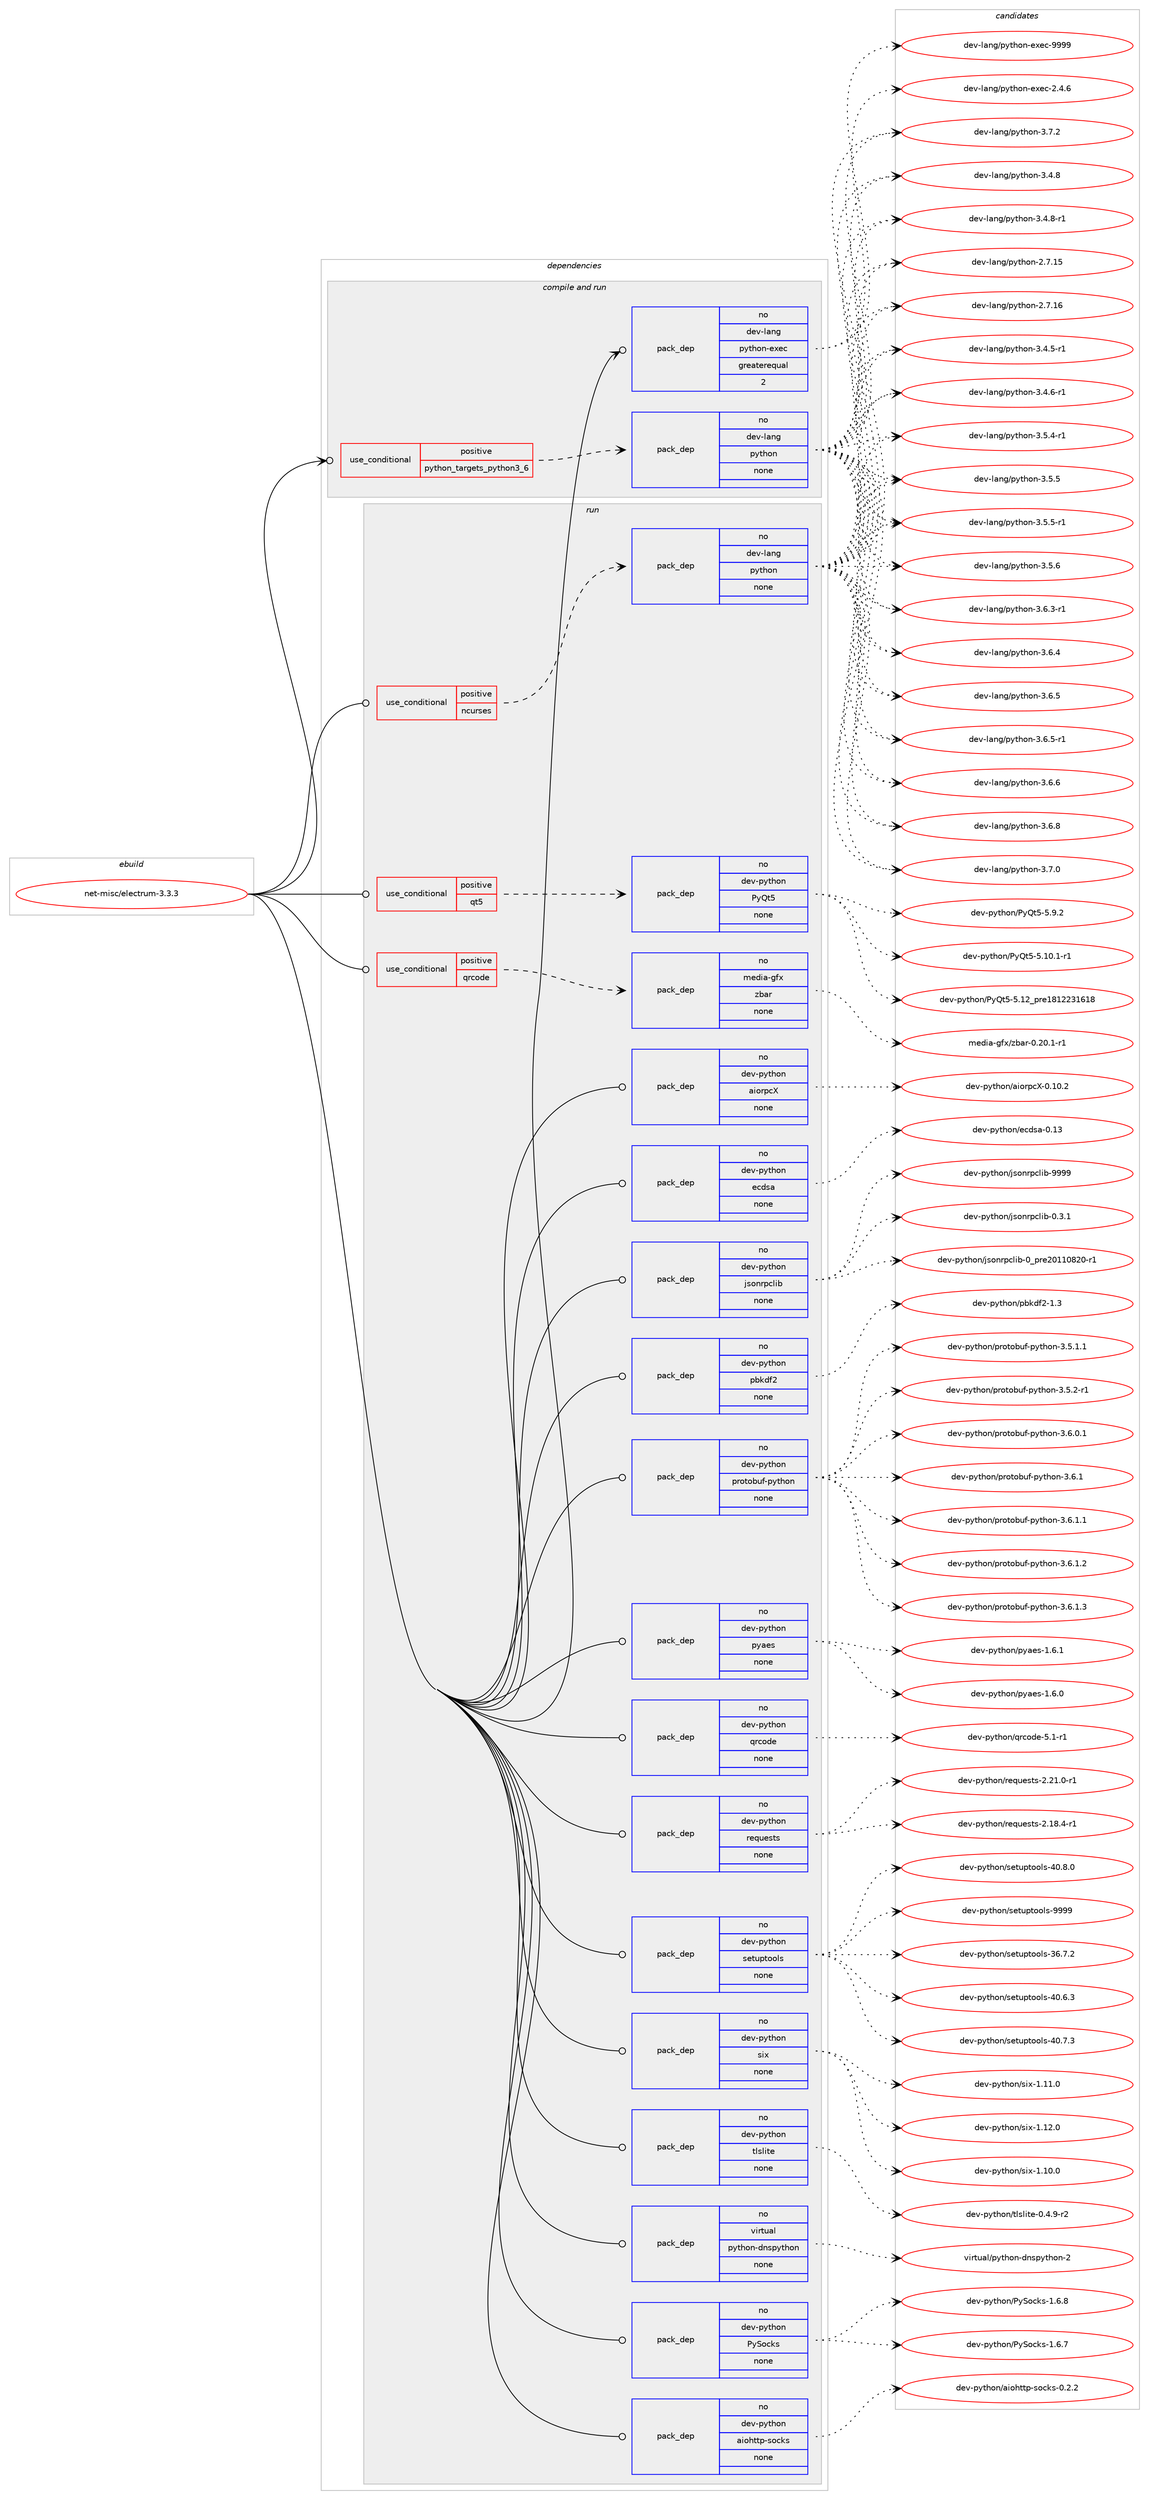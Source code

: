 digraph prolog {

# *************
# Graph options
# *************

newrank=true;
concentrate=true;
compound=true;
graph [rankdir=LR,fontname=Helvetica,fontsize=10,ranksep=1.5];#, ranksep=2.5, nodesep=0.2];
edge  [arrowhead=vee];
node  [fontname=Helvetica,fontsize=10];

# **********
# The ebuild
# **********

subgraph cluster_leftcol {
color=gray;
rank=same;
label=<<i>ebuild</i>>;
id [label="net-misc/electrum-3.3.3", color=red, width=4, href="../net-misc/electrum-3.3.3.svg"];
}

# ****************
# The dependencies
# ****************

subgraph cluster_midcol {
color=gray;
label=<<i>dependencies</i>>;
subgraph cluster_compile {
fillcolor="#eeeeee";
style=filled;
label=<<i>compile</i>>;
}
subgraph cluster_compileandrun {
fillcolor="#eeeeee";
style=filled;
label=<<i>compile and run</i>>;
subgraph cond448182 {
dependency1667341 [label=<<TABLE BORDER="0" CELLBORDER="1" CELLSPACING="0" CELLPADDING="4"><TR><TD ROWSPAN="3" CELLPADDING="10">use_conditional</TD></TR><TR><TD>positive</TD></TR><TR><TD>python_targets_python3_6</TD></TR></TABLE>>, shape=none, color=red];
subgraph pack1192044 {
dependency1667342 [label=<<TABLE BORDER="0" CELLBORDER="1" CELLSPACING="0" CELLPADDING="4" WIDTH="220"><TR><TD ROWSPAN="6" CELLPADDING="30">pack_dep</TD></TR><TR><TD WIDTH="110">no</TD></TR><TR><TD>dev-lang</TD></TR><TR><TD>python</TD></TR><TR><TD>none</TD></TR><TR><TD></TD></TR></TABLE>>, shape=none, color=blue];
}
dependency1667341:e -> dependency1667342:w [weight=20,style="dashed",arrowhead="vee"];
}
id:e -> dependency1667341:w [weight=20,style="solid",arrowhead="odotvee"];
subgraph pack1192045 {
dependency1667343 [label=<<TABLE BORDER="0" CELLBORDER="1" CELLSPACING="0" CELLPADDING="4" WIDTH="220"><TR><TD ROWSPAN="6" CELLPADDING="30">pack_dep</TD></TR><TR><TD WIDTH="110">no</TD></TR><TR><TD>dev-lang</TD></TR><TR><TD>python-exec</TD></TR><TR><TD>greaterequal</TD></TR><TR><TD>2</TD></TR></TABLE>>, shape=none, color=blue];
}
id:e -> dependency1667343:w [weight=20,style="solid",arrowhead="odotvee"];
}
subgraph cluster_run {
fillcolor="#eeeeee";
style=filled;
label=<<i>run</i>>;
subgraph cond448183 {
dependency1667344 [label=<<TABLE BORDER="0" CELLBORDER="1" CELLSPACING="0" CELLPADDING="4"><TR><TD ROWSPAN="3" CELLPADDING="10">use_conditional</TD></TR><TR><TD>positive</TD></TR><TR><TD>ncurses</TD></TR></TABLE>>, shape=none, color=red];
subgraph pack1192046 {
dependency1667345 [label=<<TABLE BORDER="0" CELLBORDER="1" CELLSPACING="0" CELLPADDING="4" WIDTH="220"><TR><TD ROWSPAN="6" CELLPADDING="30">pack_dep</TD></TR><TR><TD WIDTH="110">no</TD></TR><TR><TD>dev-lang</TD></TR><TR><TD>python</TD></TR><TR><TD>none</TD></TR><TR><TD></TD></TR></TABLE>>, shape=none, color=blue];
}
dependency1667344:e -> dependency1667345:w [weight=20,style="dashed",arrowhead="vee"];
}
id:e -> dependency1667344:w [weight=20,style="solid",arrowhead="odot"];
subgraph cond448184 {
dependency1667346 [label=<<TABLE BORDER="0" CELLBORDER="1" CELLSPACING="0" CELLPADDING="4"><TR><TD ROWSPAN="3" CELLPADDING="10">use_conditional</TD></TR><TR><TD>positive</TD></TR><TR><TD>qrcode</TD></TR></TABLE>>, shape=none, color=red];
subgraph pack1192047 {
dependency1667347 [label=<<TABLE BORDER="0" CELLBORDER="1" CELLSPACING="0" CELLPADDING="4" WIDTH="220"><TR><TD ROWSPAN="6" CELLPADDING="30">pack_dep</TD></TR><TR><TD WIDTH="110">no</TD></TR><TR><TD>media-gfx</TD></TR><TR><TD>zbar</TD></TR><TR><TD>none</TD></TR><TR><TD></TD></TR></TABLE>>, shape=none, color=blue];
}
dependency1667346:e -> dependency1667347:w [weight=20,style="dashed",arrowhead="vee"];
}
id:e -> dependency1667346:w [weight=20,style="solid",arrowhead="odot"];
subgraph cond448185 {
dependency1667348 [label=<<TABLE BORDER="0" CELLBORDER="1" CELLSPACING="0" CELLPADDING="4"><TR><TD ROWSPAN="3" CELLPADDING="10">use_conditional</TD></TR><TR><TD>positive</TD></TR><TR><TD>qt5</TD></TR></TABLE>>, shape=none, color=red];
subgraph pack1192048 {
dependency1667349 [label=<<TABLE BORDER="0" CELLBORDER="1" CELLSPACING="0" CELLPADDING="4" WIDTH="220"><TR><TD ROWSPAN="6" CELLPADDING="30">pack_dep</TD></TR><TR><TD WIDTH="110">no</TD></TR><TR><TD>dev-python</TD></TR><TR><TD>PyQt5</TD></TR><TR><TD>none</TD></TR><TR><TD></TD></TR></TABLE>>, shape=none, color=blue];
}
dependency1667348:e -> dependency1667349:w [weight=20,style="dashed",arrowhead="vee"];
}
id:e -> dependency1667348:w [weight=20,style="solid",arrowhead="odot"];
subgraph pack1192049 {
dependency1667350 [label=<<TABLE BORDER="0" CELLBORDER="1" CELLSPACING="0" CELLPADDING="4" WIDTH="220"><TR><TD ROWSPAN="6" CELLPADDING="30">pack_dep</TD></TR><TR><TD WIDTH="110">no</TD></TR><TR><TD>dev-python</TD></TR><TR><TD>PySocks</TD></TR><TR><TD>none</TD></TR><TR><TD></TD></TR></TABLE>>, shape=none, color=blue];
}
id:e -> dependency1667350:w [weight=20,style="solid",arrowhead="odot"];
subgraph pack1192050 {
dependency1667351 [label=<<TABLE BORDER="0" CELLBORDER="1" CELLSPACING="0" CELLPADDING="4" WIDTH="220"><TR><TD ROWSPAN="6" CELLPADDING="30">pack_dep</TD></TR><TR><TD WIDTH="110">no</TD></TR><TR><TD>dev-python</TD></TR><TR><TD>aiohttp-socks</TD></TR><TR><TD>none</TD></TR><TR><TD></TD></TR></TABLE>>, shape=none, color=blue];
}
id:e -> dependency1667351:w [weight=20,style="solid",arrowhead="odot"];
subgraph pack1192051 {
dependency1667352 [label=<<TABLE BORDER="0" CELLBORDER="1" CELLSPACING="0" CELLPADDING="4" WIDTH="220"><TR><TD ROWSPAN="6" CELLPADDING="30">pack_dep</TD></TR><TR><TD WIDTH="110">no</TD></TR><TR><TD>dev-python</TD></TR><TR><TD>aiorpcX</TD></TR><TR><TD>none</TD></TR><TR><TD></TD></TR></TABLE>>, shape=none, color=blue];
}
id:e -> dependency1667352:w [weight=20,style="solid",arrowhead="odot"];
subgraph pack1192052 {
dependency1667353 [label=<<TABLE BORDER="0" CELLBORDER="1" CELLSPACING="0" CELLPADDING="4" WIDTH="220"><TR><TD ROWSPAN="6" CELLPADDING="30">pack_dep</TD></TR><TR><TD WIDTH="110">no</TD></TR><TR><TD>dev-python</TD></TR><TR><TD>ecdsa</TD></TR><TR><TD>none</TD></TR><TR><TD></TD></TR></TABLE>>, shape=none, color=blue];
}
id:e -> dependency1667353:w [weight=20,style="solid",arrowhead="odot"];
subgraph pack1192053 {
dependency1667354 [label=<<TABLE BORDER="0" CELLBORDER="1" CELLSPACING="0" CELLPADDING="4" WIDTH="220"><TR><TD ROWSPAN="6" CELLPADDING="30">pack_dep</TD></TR><TR><TD WIDTH="110">no</TD></TR><TR><TD>dev-python</TD></TR><TR><TD>jsonrpclib</TD></TR><TR><TD>none</TD></TR><TR><TD></TD></TR></TABLE>>, shape=none, color=blue];
}
id:e -> dependency1667354:w [weight=20,style="solid",arrowhead="odot"];
subgraph pack1192054 {
dependency1667355 [label=<<TABLE BORDER="0" CELLBORDER="1" CELLSPACING="0" CELLPADDING="4" WIDTH="220"><TR><TD ROWSPAN="6" CELLPADDING="30">pack_dep</TD></TR><TR><TD WIDTH="110">no</TD></TR><TR><TD>dev-python</TD></TR><TR><TD>pbkdf2</TD></TR><TR><TD>none</TD></TR><TR><TD></TD></TR></TABLE>>, shape=none, color=blue];
}
id:e -> dependency1667355:w [weight=20,style="solid",arrowhead="odot"];
subgraph pack1192055 {
dependency1667356 [label=<<TABLE BORDER="0" CELLBORDER="1" CELLSPACING="0" CELLPADDING="4" WIDTH="220"><TR><TD ROWSPAN="6" CELLPADDING="30">pack_dep</TD></TR><TR><TD WIDTH="110">no</TD></TR><TR><TD>dev-python</TD></TR><TR><TD>protobuf-python</TD></TR><TR><TD>none</TD></TR><TR><TD></TD></TR></TABLE>>, shape=none, color=blue];
}
id:e -> dependency1667356:w [weight=20,style="solid",arrowhead="odot"];
subgraph pack1192056 {
dependency1667357 [label=<<TABLE BORDER="0" CELLBORDER="1" CELLSPACING="0" CELLPADDING="4" WIDTH="220"><TR><TD ROWSPAN="6" CELLPADDING="30">pack_dep</TD></TR><TR><TD WIDTH="110">no</TD></TR><TR><TD>dev-python</TD></TR><TR><TD>pyaes</TD></TR><TR><TD>none</TD></TR><TR><TD></TD></TR></TABLE>>, shape=none, color=blue];
}
id:e -> dependency1667357:w [weight=20,style="solid",arrowhead="odot"];
subgraph pack1192057 {
dependency1667358 [label=<<TABLE BORDER="0" CELLBORDER="1" CELLSPACING="0" CELLPADDING="4" WIDTH="220"><TR><TD ROWSPAN="6" CELLPADDING="30">pack_dep</TD></TR><TR><TD WIDTH="110">no</TD></TR><TR><TD>dev-python</TD></TR><TR><TD>qrcode</TD></TR><TR><TD>none</TD></TR><TR><TD></TD></TR></TABLE>>, shape=none, color=blue];
}
id:e -> dependency1667358:w [weight=20,style="solid",arrowhead="odot"];
subgraph pack1192058 {
dependency1667359 [label=<<TABLE BORDER="0" CELLBORDER="1" CELLSPACING="0" CELLPADDING="4" WIDTH="220"><TR><TD ROWSPAN="6" CELLPADDING="30">pack_dep</TD></TR><TR><TD WIDTH="110">no</TD></TR><TR><TD>dev-python</TD></TR><TR><TD>requests</TD></TR><TR><TD>none</TD></TR><TR><TD></TD></TR></TABLE>>, shape=none, color=blue];
}
id:e -> dependency1667359:w [weight=20,style="solid",arrowhead="odot"];
subgraph pack1192059 {
dependency1667360 [label=<<TABLE BORDER="0" CELLBORDER="1" CELLSPACING="0" CELLPADDING="4" WIDTH="220"><TR><TD ROWSPAN="6" CELLPADDING="30">pack_dep</TD></TR><TR><TD WIDTH="110">no</TD></TR><TR><TD>dev-python</TD></TR><TR><TD>setuptools</TD></TR><TR><TD>none</TD></TR><TR><TD></TD></TR></TABLE>>, shape=none, color=blue];
}
id:e -> dependency1667360:w [weight=20,style="solid",arrowhead="odot"];
subgraph pack1192060 {
dependency1667361 [label=<<TABLE BORDER="0" CELLBORDER="1" CELLSPACING="0" CELLPADDING="4" WIDTH="220"><TR><TD ROWSPAN="6" CELLPADDING="30">pack_dep</TD></TR><TR><TD WIDTH="110">no</TD></TR><TR><TD>dev-python</TD></TR><TR><TD>six</TD></TR><TR><TD>none</TD></TR><TR><TD></TD></TR></TABLE>>, shape=none, color=blue];
}
id:e -> dependency1667361:w [weight=20,style="solid",arrowhead="odot"];
subgraph pack1192061 {
dependency1667362 [label=<<TABLE BORDER="0" CELLBORDER="1" CELLSPACING="0" CELLPADDING="4" WIDTH="220"><TR><TD ROWSPAN="6" CELLPADDING="30">pack_dep</TD></TR><TR><TD WIDTH="110">no</TD></TR><TR><TD>dev-python</TD></TR><TR><TD>tlslite</TD></TR><TR><TD>none</TD></TR><TR><TD></TD></TR></TABLE>>, shape=none, color=blue];
}
id:e -> dependency1667362:w [weight=20,style="solid",arrowhead="odot"];
subgraph pack1192062 {
dependency1667363 [label=<<TABLE BORDER="0" CELLBORDER="1" CELLSPACING="0" CELLPADDING="4" WIDTH="220"><TR><TD ROWSPAN="6" CELLPADDING="30">pack_dep</TD></TR><TR><TD WIDTH="110">no</TD></TR><TR><TD>virtual</TD></TR><TR><TD>python-dnspython</TD></TR><TR><TD>none</TD></TR><TR><TD></TD></TR></TABLE>>, shape=none, color=blue];
}
id:e -> dependency1667363:w [weight=20,style="solid",arrowhead="odot"];
}
}

# **************
# The candidates
# **************

subgraph cluster_choices {
rank=same;
color=gray;
label=<<i>candidates</i>>;

subgraph choice1192044 {
color=black;
nodesep=1;
choice10010111845108971101034711212111610411111045504655464953 [label="dev-lang/python-2.7.15", color=red, width=4,href="../dev-lang/python-2.7.15.svg"];
choice10010111845108971101034711212111610411111045504655464954 [label="dev-lang/python-2.7.16", color=red, width=4,href="../dev-lang/python-2.7.16.svg"];
choice1001011184510897110103471121211161041111104551465246534511449 [label="dev-lang/python-3.4.5-r1", color=red, width=4,href="../dev-lang/python-3.4.5-r1.svg"];
choice1001011184510897110103471121211161041111104551465246544511449 [label="dev-lang/python-3.4.6-r1", color=red, width=4,href="../dev-lang/python-3.4.6-r1.svg"];
choice100101118451089711010347112121116104111110455146524656 [label="dev-lang/python-3.4.8", color=red, width=4,href="../dev-lang/python-3.4.8.svg"];
choice1001011184510897110103471121211161041111104551465246564511449 [label="dev-lang/python-3.4.8-r1", color=red, width=4,href="../dev-lang/python-3.4.8-r1.svg"];
choice1001011184510897110103471121211161041111104551465346524511449 [label="dev-lang/python-3.5.4-r1", color=red, width=4,href="../dev-lang/python-3.5.4-r1.svg"];
choice100101118451089711010347112121116104111110455146534653 [label="dev-lang/python-3.5.5", color=red, width=4,href="../dev-lang/python-3.5.5.svg"];
choice1001011184510897110103471121211161041111104551465346534511449 [label="dev-lang/python-3.5.5-r1", color=red, width=4,href="../dev-lang/python-3.5.5-r1.svg"];
choice100101118451089711010347112121116104111110455146534654 [label="dev-lang/python-3.5.6", color=red, width=4,href="../dev-lang/python-3.5.6.svg"];
choice1001011184510897110103471121211161041111104551465446514511449 [label="dev-lang/python-3.6.3-r1", color=red, width=4,href="../dev-lang/python-3.6.3-r1.svg"];
choice100101118451089711010347112121116104111110455146544652 [label="dev-lang/python-3.6.4", color=red, width=4,href="../dev-lang/python-3.6.4.svg"];
choice100101118451089711010347112121116104111110455146544653 [label="dev-lang/python-3.6.5", color=red, width=4,href="../dev-lang/python-3.6.5.svg"];
choice1001011184510897110103471121211161041111104551465446534511449 [label="dev-lang/python-3.6.5-r1", color=red, width=4,href="../dev-lang/python-3.6.5-r1.svg"];
choice100101118451089711010347112121116104111110455146544654 [label="dev-lang/python-3.6.6", color=red, width=4,href="../dev-lang/python-3.6.6.svg"];
choice100101118451089711010347112121116104111110455146544656 [label="dev-lang/python-3.6.8", color=red, width=4,href="../dev-lang/python-3.6.8.svg"];
choice100101118451089711010347112121116104111110455146554648 [label="dev-lang/python-3.7.0", color=red, width=4,href="../dev-lang/python-3.7.0.svg"];
choice100101118451089711010347112121116104111110455146554650 [label="dev-lang/python-3.7.2", color=red, width=4,href="../dev-lang/python-3.7.2.svg"];
dependency1667342:e -> choice10010111845108971101034711212111610411111045504655464953:w [style=dotted,weight="100"];
dependency1667342:e -> choice10010111845108971101034711212111610411111045504655464954:w [style=dotted,weight="100"];
dependency1667342:e -> choice1001011184510897110103471121211161041111104551465246534511449:w [style=dotted,weight="100"];
dependency1667342:e -> choice1001011184510897110103471121211161041111104551465246544511449:w [style=dotted,weight="100"];
dependency1667342:e -> choice100101118451089711010347112121116104111110455146524656:w [style=dotted,weight="100"];
dependency1667342:e -> choice1001011184510897110103471121211161041111104551465246564511449:w [style=dotted,weight="100"];
dependency1667342:e -> choice1001011184510897110103471121211161041111104551465346524511449:w [style=dotted,weight="100"];
dependency1667342:e -> choice100101118451089711010347112121116104111110455146534653:w [style=dotted,weight="100"];
dependency1667342:e -> choice1001011184510897110103471121211161041111104551465346534511449:w [style=dotted,weight="100"];
dependency1667342:e -> choice100101118451089711010347112121116104111110455146534654:w [style=dotted,weight="100"];
dependency1667342:e -> choice1001011184510897110103471121211161041111104551465446514511449:w [style=dotted,weight="100"];
dependency1667342:e -> choice100101118451089711010347112121116104111110455146544652:w [style=dotted,weight="100"];
dependency1667342:e -> choice100101118451089711010347112121116104111110455146544653:w [style=dotted,weight="100"];
dependency1667342:e -> choice1001011184510897110103471121211161041111104551465446534511449:w [style=dotted,weight="100"];
dependency1667342:e -> choice100101118451089711010347112121116104111110455146544654:w [style=dotted,weight="100"];
dependency1667342:e -> choice100101118451089711010347112121116104111110455146544656:w [style=dotted,weight="100"];
dependency1667342:e -> choice100101118451089711010347112121116104111110455146554648:w [style=dotted,weight="100"];
dependency1667342:e -> choice100101118451089711010347112121116104111110455146554650:w [style=dotted,weight="100"];
}
subgraph choice1192045 {
color=black;
nodesep=1;
choice1001011184510897110103471121211161041111104510112010199455046524654 [label="dev-lang/python-exec-2.4.6", color=red, width=4,href="../dev-lang/python-exec-2.4.6.svg"];
choice10010111845108971101034711212111610411111045101120101994557575757 [label="dev-lang/python-exec-9999", color=red, width=4,href="../dev-lang/python-exec-9999.svg"];
dependency1667343:e -> choice1001011184510897110103471121211161041111104510112010199455046524654:w [style=dotted,weight="100"];
dependency1667343:e -> choice10010111845108971101034711212111610411111045101120101994557575757:w [style=dotted,weight="100"];
}
subgraph choice1192046 {
color=black;
nodesep=1;
choice10010111845108971101034711212111610411111045504655464953 [label="dev-lang/python-2.7.15", color=red, width=4,href="../dev-lang/python-2.7.15.svg"];
choice10010111845108971101034711212111610411111045504655464954 [label="dev-lang/python-2.7.16", color=red, width=4,href="../dev-lang/python-2.7.16.svg"];
choice1001011184510897110103471121211161041111104551465246534511449 [label="dev-lang/python-3.4.5-r1", color=red, width=4,href="../dev-lang/python-3.4.5-r1.svg"];
choice1001011184510897110103471121211161041111104551465246544511449 [label="dev-lang/python-3.4.6-r1", color=red, width=4,href="../dev-lang/python-3.4.6-r1.svg"];
choice100101118451089711010347112121116104111110455146524656 [label="dev-lang/python-3.4.8", color=red, width=4,href="../dev-lang/python-3.4.8.svg"];
choice1001011184510897110103471121211161041111104551465246564511449 [label="dev-lang/python-3.4.8-r1", color=red, width=4,href="../dev-lang/python-3.4.8-r1.svg"];
choice1001011184510897110103471121211161041111104551465346524511449 [label="dev-lang/python-3.5.4-r1", color=red, width=4,href="../dev-lang/python-3.5.4-r1.svg"];
choice100101118451089711010347112121116104111110455146534653 [label="dev-lang/python-3.5.5", color=red, width=4,href="../dev-lang/python-3.5.5.svg"];
choice1001011184510897110103471121211161041111104551465346534511449 [label="dev-lang/python-3.5.5-r1", color=red, width=4,href="../dev-lang/python-3.5.5-r1.svg"];
choice100101118451089711010347112121116104111110455146534654 [label="dev-lang/python-3.5.6", color=red, width=4,href="../dev-lang/python-3.5.6.svg"];
choice1001011184510897110103471121211161041111104551465446514511449 [label="dev-lang/python-3.6.3-r1", color=red, width=4,href="../dev-lang/python-3.6.3-r1.svg"];
choice100101118451089711010347112121116104111110455146544652 [label="dev-lang/python-3.6.4", color=red, width=4,href="../dev-lang/python-3.6.4.svg"];
choice100101118451089711010347112121116104111110455146544653 [label="dev-lang/python-3.6.5", color=red, width=4,href="../dev-lang/python-3.6.5.svg"];
choice1001011184510897110103471121211161041111104551465446534511449 [label="dev-lang/python-3.6.5-r1", color=red, width=4,href="../dev-lang/python-3.6.5-r1.svg"];
choice100101118451089711010347112121116104111110455146544654 [label="dev-lang/python-3.6.6", color=red, width=4,href="../dev-lang/python-3.6.6.svg"];
choice100101118451089711010347112121116104111110455146544656 [label="dev-lang/python-3.6.8", color=red, width=4,href="../dev-lang/python-3.6.8.svg"];
choice100101118451089711010347112121116104111110455146554648 [label="dev-lang/python-3.7.0", color=red, width=4,href="../dev-lang/python-3.7.0.svg"];
choice100101118451089711010347112121116104111110455146554650 [label="dev-lang/python-3.7.2", color=red, width=4,href="../dev-lang/python-3.7.2.svg"];
dependency1667345:e -> choice10010111845108971101034711212111610411111045504655464953:w [style=dotted,weight="100"];
dependency1667345:e -> choice10010111845108971101034711212111610411111045504655464954:w [style=dotted,weight="100"];
dependency1667345:e -> choice1001011184510897110103471121211161041111104551465246534511449:w [style=dotted,weight="100"];
dependency1667345:e -> choice1001011184510897110103471121211161041111104551465246544511449:w [style=dotted,weight="100"];
dependency1667345:e -> choice100101118451089711010347112121116104111110455146524656:w [style=dotted,weight="100"];
dependency1667345:e -> choice1001011184510897110103471121211161041111104551465246564511449:w [style=dotted,weight="100"];
dependency1667345:e -> choice1001011184510897110103471121211161041111104551465346524511449:w [style=dotted,weight="100"];
dependency1667345:e -> choice100101118451089711010347112121116104111110455146534653:w [style=dotted,weight="100"];
dependency1667345:e -> choice1001011184510897110103471121211161041111104551465346534511449:w [style=dotted,weight="100"];
dependency1667345:e -> choice100101118451089711010347112121116104111110455146534654:w [style=dotted,weight="100"];
dependency1667345:e -> choice1001011184510897110103471121211161041111104551465446514511449:w [style=dotted,weight="100"];
dependency1667345:e -> choice100101118451089711010347112121116104111110455146544652:w [style=dotted,weight="100"];
dependency1667345:e -> choice100101118451089711010347112121116104111110455146544653:w [style=dotted,weight="100"];
dependency1667345:e -> choice1001011184510897110103471121211161041111104551465446534511449:w [style=dotted,weight="100"];
dependency1667345:e -> choice100101118451089711010347112121116104111110455146544654:w [style=dotted,weight="100"];
dependency1667345:e -> choice100101118451089711010347112121116104111110455146544656:w [style=dotted,weight="100"];
dependency1667345:e -> choice100101118451089711010347112121116104111110455146554648:w [style=dotted,weight="100"];
dependency1667345:e -> choice100101118451089711010347112121116104111110455146554650:w [style=dotted,weight="100"];
}
subgraph choice1192047 {
color=black;
nodesep=1;
choice1091011001059745103102120471229897114454846504846494511449 [label="media-gfx/zbar-0.20.1-r1", color=red, width=4,href="../media-gfx/zbar-0.20.1-r1.svg"];
dependency1667347:e -> choice1091011001059745103102120471229897114454846504846494511449:w [style=dotted,weight="100"];
}
subgraph choice1192048 {
color=black;
nodesep=1;
choice1001011184511212111610411111047801218111653455346494846494511449 [label="dev-python/PyQt5-5.10.1-r1", color=red, width=4,href="../dev-python/PyQt5-5.10.1-r1.svg"];
choice100101118451121211161041111104780121811165345534649509511211410149564950505149544956 [label="dev-python/PyQt5-5.12_pre1812231618", color=red, width=4,href="../dev-python/PyQt5-5.12_pre1812231618.svg"];
choice1001011184511212111610411111047801218111653455346574650 [label="dev-python/PyQt5-5.9.2", color=red, width=4,href="../dev-python/PyQt5-5.9.2.svg"];
dependency1667349:e -> choice1001011184511212111610411111047801218111653455346494846494511449:w [style=dotted,weight="100"];
dependency1667349:e -> choice100101118451121211161041111104780121811165345534649509511211410149564950505149544956:w [style=dotted,weight="100"];
dependency1667349:e -> choice1001011184511212111610411111047801218111653455346574650:w [style=dotted,weight="100"];
}
subgraph choice1192049 {
color=black;
nodesep=1;
choice1001011184511212111610411111047801218311199107115454946544655 [label="dev-python/PySocks-1.6.7", color=red, width=4,href="../dev-python/PySocks-1.6.7.svg"];
choice1001011184511212111610411111047801218311199107115454946544656 [label="dev-python/PySocks-1.6.8", color=red, width=4,href="../dev-python/PySocks-1.6.8.svg"];
dependency1667350:e -> choice1001011184511212111610411111047801218311199107115454946544655:w [style=dotted,weight="100"];
dependency1667350:e -> choice1001011184511212111610411111047801218311199107115454946544656:w [style=dotted,weight="100"];
}
subgraph choice1192050 {
color=black;
nodesep=1;
choice1001011184511212111610411111047971051111041161161124511511199107115454846504650 [label="dev-python/aiohttp-socks-0.2.2", color=red, width=4,href="../dev-python/aiohttp-socks-0.2.2.svg"];
dependency1667351:e -> choice1001011184511212111610411111047971051111041161161124511511199107115454846504650:w [style=dotted,weight="100"];
}
subgraph choice1192051 {
color=black;
nodesep=1;
choice100101118451121211161041111104797105111114112998845484649484650 [label="dev-python/aiorpcX-0.10.2", color=red, width=4,href="../dev-python/aiorpcX-0.10.2.svg"];
dependency1667352:e -> choice100101118451121211161041111104797105111114112998845484649484650:w [style=dotted,weight="100"];
}
subgraph choice1192052 {
color=black;
nodesep=1;
choice100101118451121211161041111104710199100115974548464951 [label="dev-python/ecdsa-0.13", color=red, width=4,href="../dev-python/ecdsa-0.13.svg"];
dependency1667353:e -> choice100101118451121211161041111104710199100115974548464951:w [style=dotted,weight="100"];
}
subgraph choice1192053 {
color=black;
nodesep=1;
choice10010111845112121116104111110471061151111101141129910810598454846514649 [label="dev-python/jsonrpclib-0.3.1", color=red, width=4,href="../dev-python/jsonrpclib-0.3.1.svg"];
choice1001011184511212111610411111047106115111110114112991081059845489511211410150484949485650484511449 [label="dev-python/jsonrpclib-0_pre20110820-r1", color=red, width=4,href="../dev-python/jsonrpclib-0_pre20110820-r1.svg"];
choice100101118451121211161041111104710611511111011411299108105984557575757 [label="dev-python/jsonrpclib-9999", color=red, width=4,href="../dev-python/jsonrpclib-9999.svg"];
dependency1667354:e -> choice10010111845112121116104111110471061151111101141129910810598454846514649:w [style=dotted,weight="100"];
dependency1667354:e -> choice1001011184511212111610411111047106115111110114112991081059845489511211410150484949485650484511449:w [style=dotted,weight="100"];
dependency1667354:e -> choice100101118451121211161041111104710611511111011411299108105984557575757:w [style=dotted,weight="100"];
}
subgraph choice1192054 {
color=black;
nodesep=1;
choice1001011184511212111610411111047112981071001025045494651 [label="dev-python/pbkdf2-1.3", color=red, width=4,href="../dev-python/pbkdf2-1.3.svg"];
dependency1667355:e -> choice1001011184511212111610411111047112981071001025045494651:w [style=dotted,weight="100"];
}
subgraph choice1192055 {
color=black;
nodesep=1;
choice100101118451121211161041111104711211411111611198117102451121211161041111104551465346494649 [label="dev-python/protobuf-python-3.5.1.1", color=red, width=4,href="../dev-python/protobuf-python-3.5.1.1.svg"];
choice100101118451121211161041111104711211411111611198117102451121211161041111104551465346504511449 [label="dev-python/protobuf-python-3.5.2-r1", color=red, width=4,href="../dev-python/protobuf-python-3.5.2-r1.svg"];
choice100101118451121211161041111104711211411111611198117102451121211161041111104551465446484649 [label="dev-python/protobuf-python-3.6.0.1", color=red, width=4,href="../dev-python/protobuf-python-3.6.0.1.svg"];
choice10010111845112121116104111110471121141111161119811710245112121116104111110455146544649 [label="dev-python/protobuf-python-3.6.1", color=red, width=4,href="../dev-python/protobuf-python-3.6.1.svg"];
choice100101118451121211161041111104711211411111611198117102451121211161041111104551465446494649 [label="dev-python/protobuf-python-3.6.1.1", color=red, width=4,href="../dev-python/protobuf-python-3.6.1.1.svg"];
choice100101118451121211161041111104711211411111611198117102451121211161041111104551465446494650 [label="dev-python/protobuf-python-3.6.1.2", color=red, width=4,href="../dev-python/protobuf-python-3.6.1.2.svg"];
choice100101118451121211161041111104711211411111611198117102451121211161041111104551465446494651 [label="dev-python/protobuf-python-3.6.1.3", color=red, width=4,href="../dev-python/protobuf-python-3.6.1.3.svg"];
dependency1667356:e -> choice100101118451121211161041111104711211411111611198117102451121211161041111104551465346494649:w [style=dotted,weight="100"];
dependency1667356:e -> choice100101118451121211161041111104711211411111611198117102451121211161041111104551465346504511449:w [style=dotted,weight="100"];
dependency1667356:e -> choice100101118451121211161041111104711211411111611198117102451121211161041111104551465446484649:w [style=dotted,weight="100"];
dependency1667356:e -> choice10010111845112121116104111110471121141111161119811710245112121116104111110455146544649:w [style=dotted,weight="100"];
dependency1667356:e -> choice100101118451121211161041111104711211411111611198117102451121211161041111104551465446494649:w [style=dotted,weight="100"];
dependency1667356:e -> choice100101118451121211161041111104711211411111611198117102451121211161041111104551465446494650:w [style=dotted,weight="100"];
dependency1667356:e -> choice100101118451121211161041111104711211411111611198117102451121211161041111104551465446494651:w [style=dotted,weight="100"];
}
subgraph choice1192056 {
color=black;
nodesep=1;
choice100101118451121211161041111104711212197101115454946544648 [label="dev-python/pyaes-1.6.0", color=red, width=4,href="../dev-python/pyaes-1.6.0.svg"];
choice100101118451121211161041111104711212197101115454946544649 [label="dev-python/pyaes-1.6.1", color=red, width=4,href="../dev-python/pyaes-1.6.1.svg"];
dependency1667357:e -> choice100101118451121211161041111104711212197101115454946544648:w [style=dotted,weight="100"];
dependency1667357:e -> choice100101118451121211161041111104711212197101115454946544649:w [style=dotted,weight="100"];
}
subgraph choice1192057 {
color=black;
nodesep=1;
choice100101118451121211161041111104711311499111100101455346494511449 [label="dev-python/qrcode-5.1-r1", color=red, width=4,href="../dev-python/qrcode-5.1-r1.svg"];
dependency1667358:e -> choice100101118451121211161041111104711311499111100101455346494511449:w [style=dotted,weight="100"];
}
subgraph choice1192058 {
color=black;
nodesep=1;
choice1001011184511212111610411111047114101113117101115116115455046495646524511449 [label="dev-python/requests-2.18.4-r1", color=red, width=4,href="../dev-python/requests-2.18.4-r1.svg"];
choice1001011184511212111610411111047114101113117101115116115455046504946484511449 [label="dev-python/requests-2.21.0-r1", color=red, width=4,href="../dev-python/requests-2.21.0-r1.svg"];
dependency1667359:e -> choice1001011184511212111610411111047114101113117101115116115455046495646524511449:w [style=dotted,weight="100"];
dependency1667359:e -> choice1001011184511212111610411111047114101113117101115116115455046504946484511449:w [style=dotted,weight="100"];
}
subgraph choice1192059 {
color=black;
nodesep=1;
choice100101118451121211161041111104711510111611711211611111110811545515446554650 [label="dev-python/setuptools-36.7.2", color=red, width=4,href="../dev-python/setuptools-36.7.2.svg"];
choice100101118451121211161041111104711510111611711211611111110811545524846544651 [label="dev-python/setuptools-40.6.3", color=red, width=4,href="../dev-python/setuptools-40.6.3.svg"];
choice100101118451121211161041111104711510111611711211611111110811545524846554651 [label="dev-python/setuptools-40.7.3", color=red, width=4,href="../dev-python/setuptools-40.7.3.svg"];
choice100101118451121211161041111104711510111611711211611111110811545524846564648 [label="dev-python/setuptools-40.8.0", color=red, width=4,href="../dev-python/setuptools-40.8.0.svg"];
choice10010111845112121116104111110471151011161171121161111111081154557575757 [label="dev-python/setuptools-9999", color=red, width=4,href="../dev-python/setuptools-9999.svg"];
dependency1667360:e -> choice100101118451121211161041111104711510111611711211611111110811545515446554650:w [style=dotted,weight="100"];
dependency1667360:e -> choice100101118451121211161041111104711510111611711211611111110811545524846544651:w [style=dotted,weight="100"];
dependency1667360:e -> choice100101118451121211161041111104711510111611711211611111110811545524846554651:w [style=dotted,weight="100"];
dependency1667360:e -> choice100101118451121211161041111104711510111611711211611111110811545524846564648:w [style=dotted,weight="100"];
dependency1667360:e -> choice10010111845112121116104111110471151011161171121161111111081154557575757:w [style=dotted,weight="100"];
}
subgraph choice1192060 {
color=black;
nodesep=1;
choice100101118451121211161041111104711510512045494649484648 [label="dev-python/six-1.10.0", color=red, width=4,href="../dev-python/six-1.10.0.svg"];
choice100101118451121211161041111104711510512045494649494648 [label="dev-python/six-1.11.0", color=red, width=4,href="../dev-python/six-1.11.0.svg"];
choice100101118451121211161041111104711510512045494649504648 [label="dev-python/six-1.12.0", color=red, width=4,href="../dev-python/six-1.12.0.svg"];
dependency1667361:e -> choice100101118451121211161041111104711510512045494649484648:w [style=dotted,weight="100"];
dependency1667361:e -> choice100101118451121211161041111104711510512045494649494648:w [style=dotted,weight="100"];
dependency1667361:e -> choice100101118451121211161041111104711510512045494649504648:w [style=dotted,weight="100"];
}
subgraph choice1192061 {
color=black;
nodesep=1;
choice10010111845112121116104111110471161081151081051161014548465246574511450 [label="dev-python/tlslite-0.4.9-r2", color=red, width=4,href="../dev-python/tlslite-0.4.9-r2.svg"];
dependency1667362:e -> choice10010111845112121116104111110471161081151081051161014548465246574511450:w [style=dotted,weight="100"];
}
subgraph choice1192062 {
color=black;
nodesep=1;
choice1181051141161179710847112121116104111110451001101151121211161041111104550 [label="virtual/python-dnspython-2", color=red, width=4,href="../virtual/python-dnspython-2.svg"];
dependency1667363:e -> choice1181051141161179710847112121116104111110451001101151121211161041111104550:w [style=dotted,weight="100"];
}
}

}
